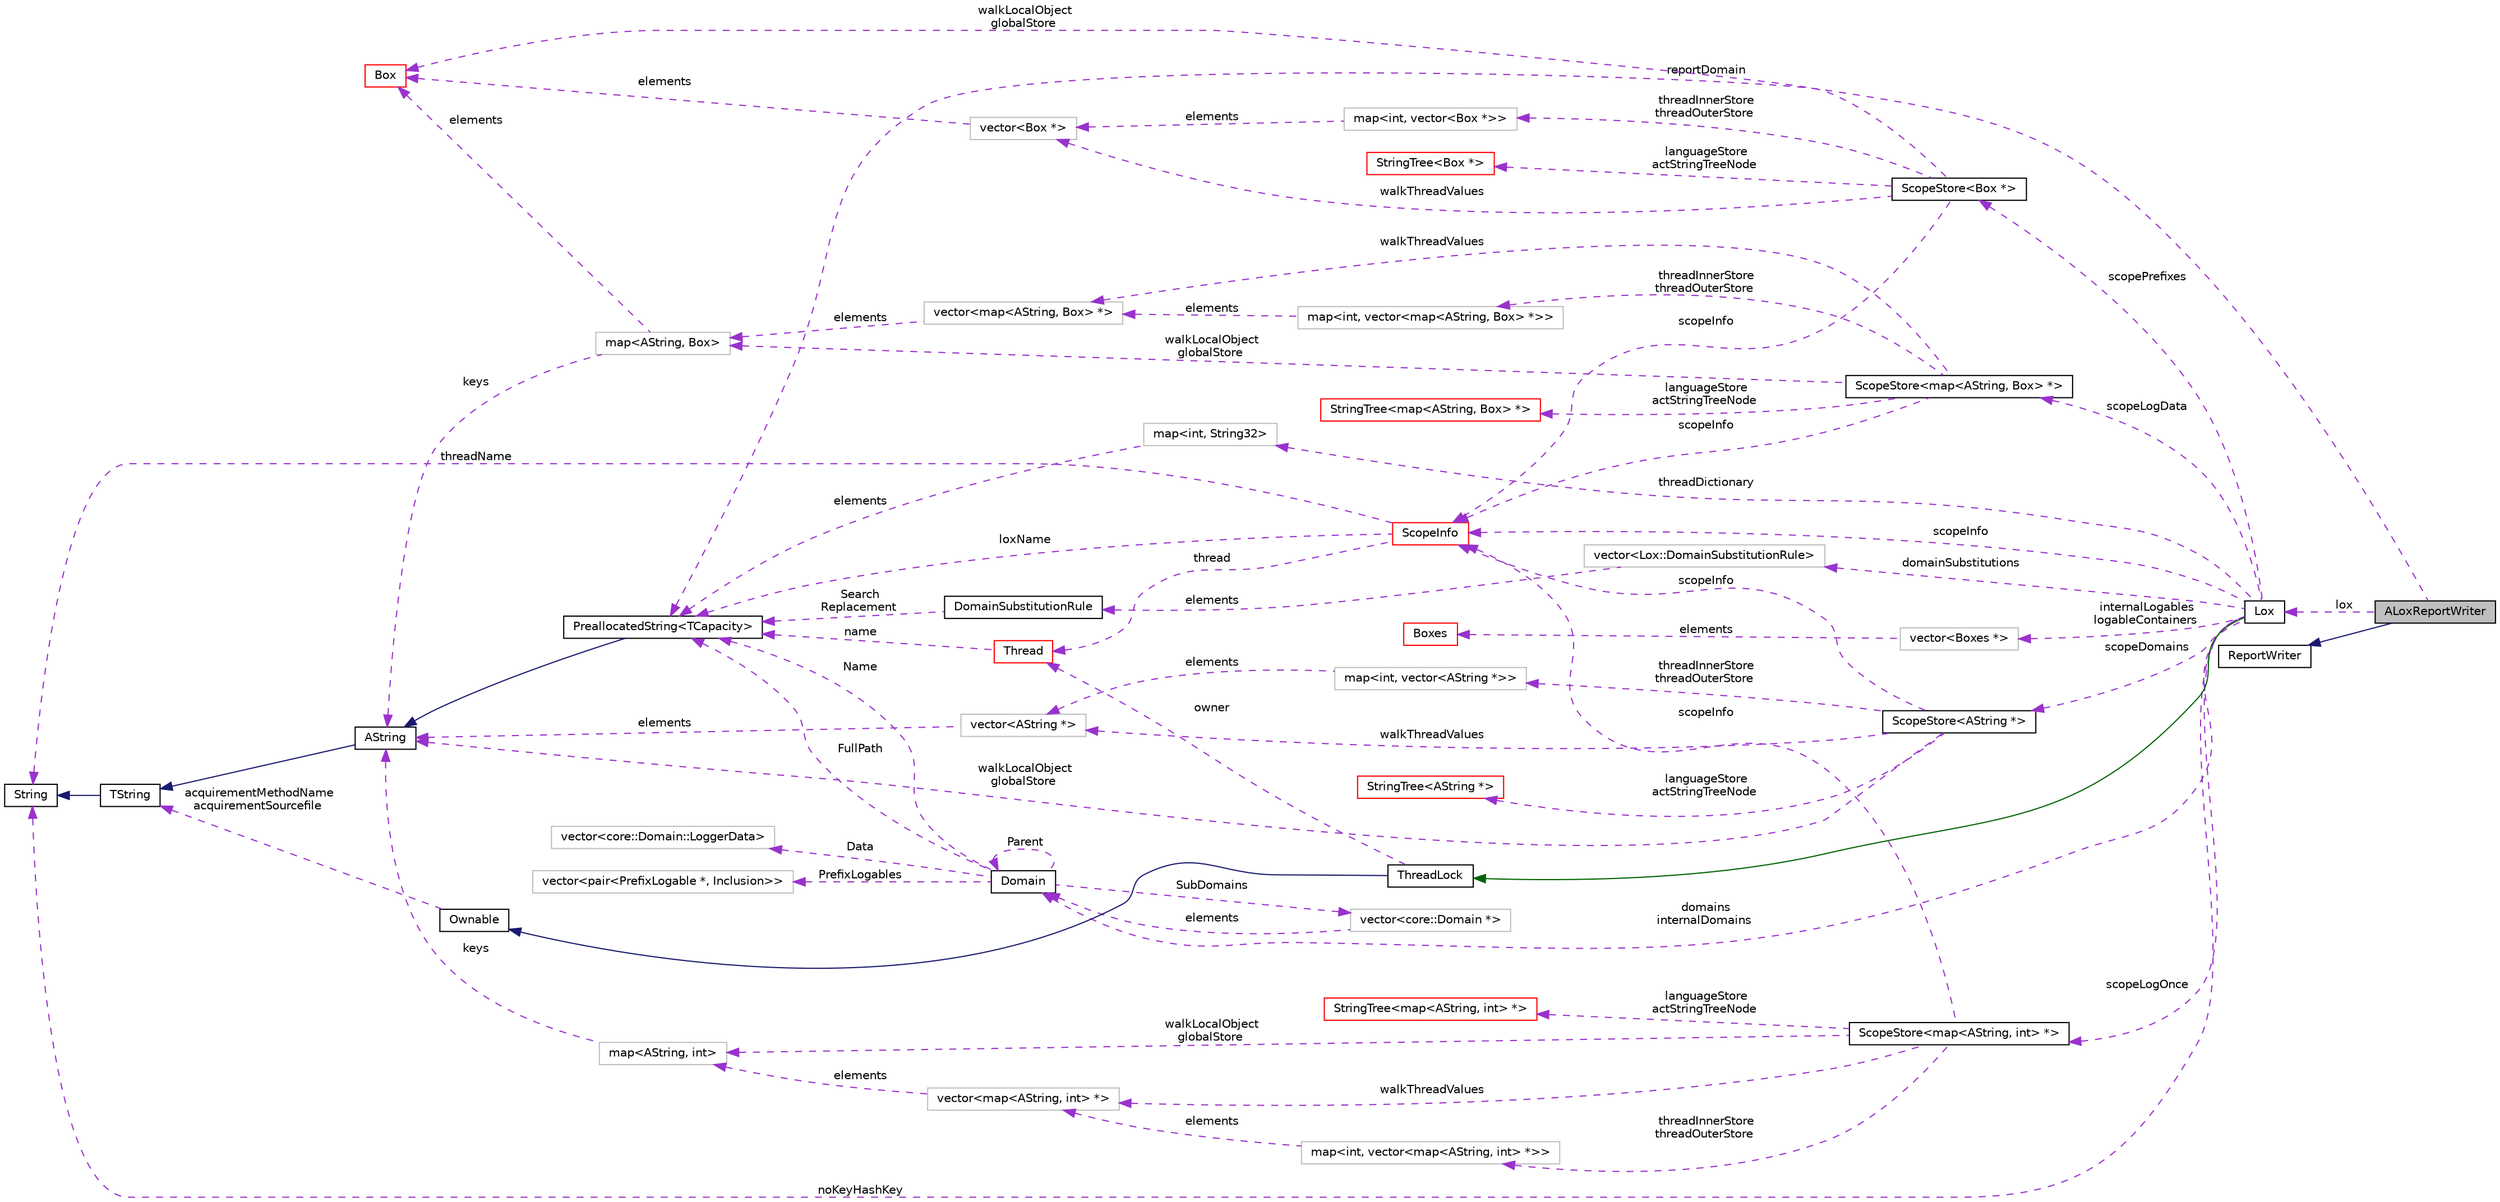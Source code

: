 digraph "ALoxReportWriter"
{
  edge [fontname="Helvetica",fontsize="10",labelfontname="Helvetica",labelfontsize="10"];
  node [fontname="Helvetica",fontsize="10",shape=record];
  rankdir="LR";
  Node2 [label="ALoxReportWriter",height=0.2,width=0.4,color="black", fillcolor="grey75", style="filled", fontcolor="black"];
  Node16 [label="ScopeStore\<map\<AString, Box\> *\>",height=0.2,width=0.4,color="black", fillcolor="white", style="filled",URL="$classaworx_1_1lox_1_1core_1_1ScopeStore.html"];
  Node28 [label="map\<int, vector\<map\<AString, Box\> *\>\>",height=0.2,width=0.4,color="grey75", fillcolor="white", style="filled"];
  Node29 [label="vector\<map\<AString, Box\> *\>",height=0.2,width=0.4,color="grey75", fillcolor="white", style="filled"];
  Node30 [label="map\<AString, Box\>",height=0.2,width=0.4,color="grey75", fillcolor="white", style="filled"];
  Node34 [label="StringTree\<map\<AString, Box\> *\>",height=0.2,width=0.4,color="red", fillcolor="white", style="filled",URL="$classaworx_1_1lib_1_1containers_1_1StringTree.html"];
  Node37 [label="ScopeStore\<AString *\>",height=0.2,width=0.4,color="black", fillcolor="white", style="filled",URL="$classaworx_1_1lox_1_1core_1_1ScopeStore.html"];
  Node38 [label="StringTree\<AString *\>",height=0.2,width=0.4,color="red", fillcolor="white", style="filled",URL="$classaworx_1_1lib_1_1containers_1_1StringTree.html"];
  Node39 [label="vector\<AString *\>",height=0.2,width=0.4,color="grey75", fillcolor="white", style="filled"];
  Node40 [label="map\<int, vector\<AString *\>\>",height=0.2,width=0.4,color="grey75", fillcolor="white", style="filled"];
  Node41 [label="ScopeStore\<Box *\>",height=0.2,width=0.4,color="black", fillcolor="white", style="filled",URL="$classaworx_1_1lox_1_1core_1_1ScopeStore.html"];
  Node42 [label="StringTree\<Box *\>",height=0.2,width=0.4,color="red", fillcolor="white", style="filled",URL="$classaworx_1_1lib_1_1containers_1_1StringTree.html"];
  Node43 [label="vector\<Box *\>",height=0.2,width=0.4,color="grey75", fillcolor="white", style="filled"];
  Node44 [label="map\<int, vector\<Box *\>\>",height=0.2,width=0.4,color="grey75", fillcolor="white", style="filled"];
  Node45 [label="map\<int, String32\>",height=0.2,width=0.4,color="grey75", fillcolor="white", style="filled"];
  Node46 [label="vector\<Lox::DomainSubstitutionRule\>",height=0.2,width=0.4,color="grey75", fillcolor="white", style="filled"];
  Node48 [label="ScopeStore\<map\<AString, int\> *\>",height=0.2,width=0.4,color="black", fillcolor="white", style="filled",URL="$classaworx_1_1lox_1_1core_1_1ScopeStore.html"];
  Node49 [label="map\<int, vector\<map\<AString, int\> *\>\>",height=0.2,width=0.4,color="grey75", fillcolor="white", style="filled"];
  Node50 [label="vector\<map\<AString, int\> *\>",height=0.2,width=0.4,color="grey75", fillcolor="white", style="filled"];
  Node51 [label="map\<AString, int\>",height=0.2,width=0.4,color="grey75", fillcolor="white", style="filled"];
  Node52 [label="StringTree\<map\<AString, int\> *\>",height=0.2,width=0.4,color="red", fillcolor="white", style="filled",URL="$classaworx_1_1lib_1_1containers_1_1StringTree.html"];
  Node53 [label="vector\<Boxes *\>",height=0.2,width=0.4,color="grey75", fillcolor="white", style="filled"];
  Node57 [label="vector\<core::Domain::LoggerData\>",height=0.2,width=0.4,color="grey75", fillcolor="white", style="filled"];
  Node63 [label="vector\<core::Domain *\>",height=0.2,width=0.4,color="grey75", fillcolor="white", style="filled"];
  Node64 [label="vector\<pair\<PrefixLogable *, Inclusion\>\>",height=0.2,width=0.4,color="grey75", fillcolor="white", style="filled"];
  Node4 [label="PreallocatedString\<TCapacity\>",height=0.2,width=0.4,color="black", fillcolor="white", style="filled",URL="$classaworx_1_1lib_1_1strings_1_1PreallocatedString.html"];
  Node3 -> Node2 [dir="back",color="midnightblue",fontsize="10",style="solid",fontname="Helvetica"];
  Node4 -> Node2 [dir="back",color="darkorchid3",fontsize="10",style="dashed",label=" reportDomain" ,fontname="Helvetica"];
  Node4 -> Node11 [dir="back",color="darkorchid3",fontsize="10",style="dashed",label=" name" ,fontname="Helvetica"];
  Node4 -> Node17 [dir="back",color="darkorchid3",fontsize="10",style="dashed",label=" loxName" ,fontname="Helvetica"];
  Node4 -> Node45 [dir="back",color="darkorchid3",fontsize="10",style="dashed",label=" elements" ,fontname="Helvetica"];
  Node4 -> Node47 [dir="back",color="darkorchid3",fontsize="10",style="dashed",label=" Search\nReplacement" ,fontname="Helvetica"];
  Node4 -> Node56 [dir="back",color="darkorchid3",fontsize="10",style="dashed",label=" Name" ,fontname="Helvetica"];
  Node4 -> Node56 [dir="back",color="darkorchid3",fontsize="10",style="dashed",label=" FullPath" ,fontname="Helvetica"];
  Node5 -> Node4 [dir="back",color="midnightblue",fontsize="10",style="solid",fontname="Helvetica"];
  Node5 -> Node30 [dir="back",color="darkorchid3",fontsize="10",style="dashed",label=" keys" ,fontname="Helvetica"];
  Node5 -> Node37 [dir="back",color="darkorchid3",fontsize="10",style="dashed",label=" walkLocalObject\nglobalStore" ,fontname="Helvetica"];
  Node5 -> Node39 [dir="back",color="darkorchid3",fontsize="10",style="dashed",label=" elements" ,fontname="Helvetica"];
  Node5 -> Node51 [dir="back",color="darkorchid3",fontsize="10",style="dashed",label=" keys" ,fontname="Helvetica"];
  Node6 -> Node5 [dir="back",color="midnightblue",fontsize="10",style="solid",fontname="Helvetica"];
  Node6 -> Node10 [dir="back",color="darkorchid3",fontsize="10",style="dashed",label=" acquirementMethodName\nacquirementSourcefile" ,fontname="Helvetica"];
  Node7 -> Node6 [dir="back",color="midnightblue",fontsize="10",style="solid",fontname="Helvetica"];
  Node7 -> Node8 [dir="back",color="darkorchid3",fontsize="10",style="dashed",label=" noKeyHashKey" ,fontname="Helvetica"];
  Node7 -> Node17 [dir="back",color="darkorchid3",fontsize="10",style="dashed",label=" threadName" ,fontname="Helvetica"];
  Node8 -> Node2 [dir="back",color="darkorchid3",fontsize="10",style="dashed",label=" lox" ,fontname="Helvetica"];
  Node9 -> Node8 [dir="back",color="darkgreen",fontsize="10",style="solid",fontname="Helvetica"];
  Node10 -> Node9 [dir="back",color="midnightblue",fontsize="10",style="solid",fontname="Helvetica"];
  Node11 -> Node9 [dir="back",color="darkorchid3",fontsize="10",style="dashed",label=" owner" ,fontname="Helvetica"];
  Node11 -> Node17 [dir="back",color="darkorchid3",fontsize="10",style="dashed",label=" thread" ,fontname="Helvetica"];
  Node16 -> Node8 [dir="back",color="darkorchid3",fontsize="10",style="dashed",label=" scopeLogData" ,fontname="Helvetica"];
  Node17 -> Node8 [dir="back",color="darkorchid3",fontsize="10",style="dashed",label=" scopeInfo" ,fontname="Helvetica"];
  Node17 -> Node16 [dir="back",color="darkorchid3",fontsize="10",style="dashed",label=" scopeInfo" ,fontname="Helvetica"];
  Node17 -> Node37 [dir="back",color="darkorchid3",fontsize="10",style="dashed",label=" scopeInfo" ,fontname="Helvetica"];
  Node17 -> Node41 [dir="back",color="darkorchid3",fontsize="10",style="dashed",label=" scopeInfo" ,fontname="Helvetica"];
  Node17 -> Node48 [dir="back",color="darkorchid3",fontsize="10",style="dashed",label=" scopeInfo" ,fontname="Helvetica"];
  Node28 -> Node16 [dir="back",color="darkorchid3",fontsize="10",style="dashed",label=" threadInnerStore\nthreadOuterStore" ,fontname="Helvetica"];
  Node29 -> Node16 [dir="back",color="darkorchid3",fontsize="10",style="dashed",label=" walkThreadValues" ,fontname="Helvetica"];
  Node29 -> Node28 [dir="back",color="darkorchid3",fontsize="10",style="dashed",label=" elements" ,fontname="Helvetica"];
  Node30 -> Node16 [dir="back",color="darkorchid3",fontsize="10",style="dashed",label=" walkLocalObject\nglobalStore" ,fontname="Helvetica"];
  Node30 -> Node29 [dir="back",color="darkorchid3",fontsize="10",style="dashed",label=" elements" ,fontname="Helvetica"];
  Node31 -> Node30 [dir="back",color="darkorchid3",fontsize="10",style="dashed",label=" elements" ,fontname="Helvetica"];
  Node31 -> Node41 [dir="back",color="darkorchid3",fontsize="10",style="dashed",label=" walkLocalObject\nglobalStore" ,fontname="Helvetica"];
  Node31 -> Node43 [dir="back",color="darkorchid3",fontsize="10",style="dashed",label=" elements" ,fontname="Helvetica"];
  Node34 -> Node16 [dir="back",color="darkorchid3",fontsize="10",style="dashed",label=" languageStore\nactStringTreeNode" ,fontname="Helvetica"];
  Node37 -> Node8 [dir="back",color="darkorchid3",fontsize="10",style="dashed",label=" scopeDomains" ,fontname="Helvetica"];
  Node38 -> Node37 [dir="back",color="darkorchid3",fontsize="10",style="dashed",label=" languageStore\nactStringTreeNode" ,fontname="Helvetica"];
  Node39 -> Node37 [dir="back",color="darkorchid3",fontsize="10",style="dashed",label=" walkThreadValues" ,fontname="Helvetica"];
  Node39 -> Node40 [dir="back",color="darkorchid3",fontsize="10",style="dashed",label=" elements" ,fontname="Helvetica"];
  Node40 -> Node37 [dir="back",color="darkorchid3",fontsize="10",style="dashed",label=" threadInnerStore\nthreadOuterStore" ,fontname="Helvetica"];
  Node41 -> Node8 [dir="back",color="darkorchid3",fontsize="10",style="dashed",label=" scopePrefixes" ,fontname="Helvetica"];
  Node42 -> Node41 [dir="back",color="darkorchid3",fontsize="10",style="dashed",label=" languageStore\nactStringTreeNode" ,fontname="Helvetica"];
  Node43 -> Node41 [dir="back",color="darkorchid3",fontsize="10",style="dashed",label=" walkThreadValues" ,fontname="Helvetica"];
  Node43 -> Node44 [dir="back",color="darkorchid3",fontsize="10",style="dashed",label=" elements" ,fontname="Helvetica"];
  Node44 -> Node41 [dir="back",color="darkorchid3",fontsize="10",style="dashed",label=" threadInnerStore\nthreadOuterStore" ,fontname="Helvetica"];
  Node45 -> Node8 [dir="back",color="darkorchid3",fontsize="10",style="dashed",label=" threadDictionary" ,fontname="Helvetica"];
  Node46 -> Node8 [dir="back",color="darkorchid3",fontsize="10",style="dashed",label=" domainSubstitutions" ,fontname="Helvetica"];
  Node47 -> Node46 [dir="back",color="darkorchid3",fontsize="10",style="dashed",label=" elements" ,fontname="Helvetica"];
  Node48 -> Node8 [dir="back",color="darkorchid3",fontsize="10",style="dashed",label=" scopeLogOnce" ,fontname="Helvetica"];
  Node49 -> Node48 [dir="back",color="darkorchid3",fontsize="10",style="dashed",label=" threadInnerStore\nthreadOuterStore" ,fontname="Helvetica"];
  Node50 -> Node48 [dir="back",color="darkorchid3",fontsize="10",style="dashed",label=" walkThreadValues" ,fontname="Helvetica"];
  Node50 -> Node49 [dir="back",color="darkorchid3",fontsize="10",style="dashed",label=" elements" ,fontname="Helvetica"];
  Node51 -> Node48 [dir="back",color="darkorchid3",fontsize="10",style="dashed",label=" walkLocalObject\nglobalStore" ,fontname="Helvetica"];
  Node51 -> Node50 [dir="back",color="darkorchid3",fontsize="10",style="dashed",label=" elements" ,fontname="Helvetica"];
  Node52 -> Node48 [dir="back",color="darkorchid3",fontsize="10",style="dashed",label=" languageStore\nactStringTreeNode" ,fontname="Helvetica"];
  Node53 -> Node8 [dir="back",color="darkorchid3",fontsize="10",style="dashed",label=" internalLogables\nlogableContainers" ,fontname="Helvetica"];
  Node54 -> Node53 [dir="back",color="darkorchid3",fontsize="10",style="dashed",label=" elements" ,fontname="Helvetica"];
  Node56 -> Node8 [dir="back",color="darkorchid3",fontsize="10",style="dashed",label=" domains\ninternalDomains" ,fontname="Helvetica"];
  Node56 -> Node56 [dir="back",color="darkorchid3",fontsize="10",style="dashed",label=" Parent" ,fontname="Helvetica"];
  Node56 -> Node63 [dir="back",color="darkorchid3",fontsize="10",style="dashed",label=" elements" ,fontname="Helvetica"];
  Node57 -> Node56 [dir="back",color="darkorchid3",fontsize="10",style="dashed",label=" Data" ,fontname="Helvetica"];
  Node63 -> Node56 [dir="back",color="darkorchid3",fontsize="10",style="dashed",label=" SubDomains" ,fontname="Helvetica"];
  Node64 -> Node56 [dir="back",color="darkorchid3",fontsize="10",style="dashed",label=" PrefixLogables" ,fontname="Helvetica"];
  Node3 [label="ReportWriter",height=0.2,width=0.4,color="black", fillcolor="white", style="filled",URL="$classaworx_1_1lib_1_1lang_1_1ReportWriter.html"];
  Node5 [label="AString",height=0.2,width=0.4,color="black", fillcolor="white", style="filled",URL="$classaworx_1_1lib_1_1strings_1_1AString.html"];
  Node6 [label="TString",height=0.2,width=0.4,color="black", fillcolor="white", style="filled",URL="$classaworx_1_1lib_1_1strings_1_1TString.html"];
  Node7 [label="String",height=0.2,width=0.4,color="black", fillcolor="white", style="filled",URL="$classaworx_1_1lib_1_1strings_1_1String.html"];
  Node8 [label="Lox",height=0.2,width=0.4,color="black", fillcolor="white", style="filled",URL="$classaworx_1_1lox_1_1Lox.html"];
  Node9 [label="ThreadLock",height=0.2,width=0.4,color="black", fillcolor="white", style="filled",URL="$classaworx_1_1lib_1_1threads_1_1ThreadLock.html"];
  Node10 [label="Ownable",height=0.2,width=0.4,color="black", fillcolor="white", style="filled",URL="$classaworx_1_1lib_1_1lang_1_1Ownable.html"];
  Node11 [label="Thread",height=0.2,width=0.4,color="red", fillcolor="white", style="filled",URL="$classaworx_1_1lib_1_1threads_1_1Thread.html"];
  Node17 [label="ScopeInfo",height=0.2,width=0.4,color="red", fillcolor="white", style="filled",URL="$classaworx_1_1lox_1_1core_1_1ScopeInfo.html"];
  Node31 [label="Box",height=0.2,width=0.4,color="red", fillcolor="white", style="filled",URL="$classaworx_1_1lib_1_1boxing_1_1Box.html"];
  Node47 [label="DomainSubstitutionRule",height=0.2,width=0.4,color="black", fillcolor="white", style="filled",URL="$structaworx_1_1lox_1_1Lox_1_1DomainSubstitutionRule.html"];
  Node54 [label="Boxes",height=0.2,width=0.4,color="red", fillcolor="white", style="filled",URL="$classaworx_1_1lib_1_1boxing_1_1Boxes.html"];
  Node56 [label="Domain",height=0.2,width=0.4,color="black", fillcolor="white", style="filled",URL="$classaworx_1_1lox_1_1core_1_1Domain.html"];
}

